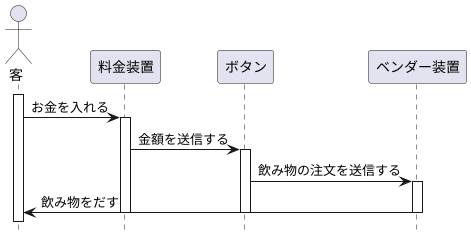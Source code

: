 @startuml
hide footbox

actor 客
participant "料金装置" as P1
participant "ボタン" as P2
participant "ベンダー装置" as P3

activate 客
客 -> P1: お金を入れる
activate P1
P1 -> P2: 金額を送信する
activate P2
P2 -> P3: 飲み物の注文を送信する
activate P3
P3 -> 客: 飲み物をだす
deactivate P3
deactivate P2
deactivate P1
@enduml
